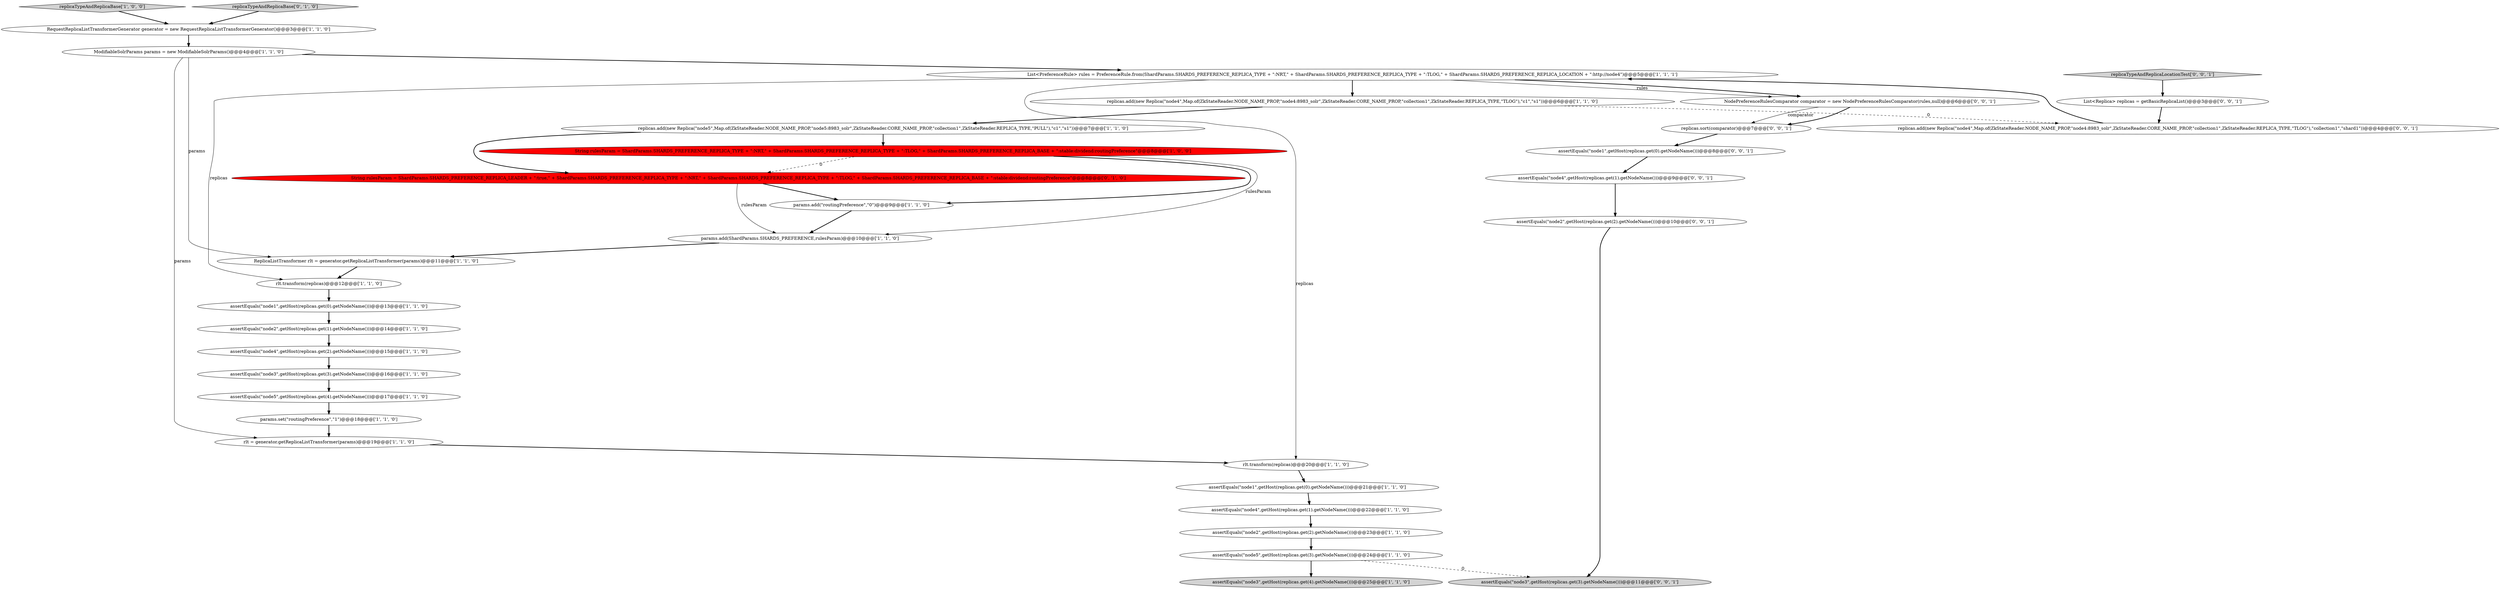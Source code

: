 digraph {
29 [style = filled, label = "replicas.sort(comparator)@@@7@@@['0', '0', '1']", fillcolor = white, shape = ellipse image = "AAA0AAABBB3BBB"];
2 [style = filled, label = "ReplicaListTransformer rlt = generator.getReplicaListTransformer(params)@@@11@@@['1', '1', '0']", fillcolor = white, shape = ellipse image = "AAA0AAABBB1BBB"];
18 [style = filled, label = "replicaTypeAndReplicaBase['1', '0', '0']", fillcolor = lightgray, shape = diamond image = "AAA0AAABBB1BBB"];
15 [style = filled, label = "replicas.add(new Replica(\"node4\",Map.of(ZkStateReader.NODE_NAME_PROP,\"node4:8983_solr\",ZkStateReader.CORE_NAME_PROP,\"collection1\",ZkStateReader.REPLICA_TYPE,\"TLOG\"),\"c1\",\"s1\"))@@@6@@@['1', '1', '0']", fillcolor = white, shape = ellipse image = "AAA0AAABBB1BBB"];
21 [style = filled, label = "assertEquals(\"node4\",getHost(replicas.get(2).getNodeName()))@@@15@@@['1', '1', '0']", fillcolor = white, shape = ellipse image = "AAA0AAABBB1BBB"];
33 [style = filled, label = "assertEquals(\"node1\",getHost(replicas.get(0).getNodeName()))@@@8@@@['0', '0', '1']", fillcolor = white, shape = ellipse image = "AAA0AAABBB3BBB"];
5 [style = filled, label = "assertEquals(\"node2\",getHost(replicas.get(1).getNodeName()))@@@14@@@['1', '1', '0']", fillcolor = white, shape = ellipse image = "AAA0AAABBB1BBB"];
13 [style = filled, label = "rlt.transform(replicas)@@@12@@@['1', '1', '0']", fillcolor = white, shape = ellipse image = "AAA0AAABBB1BBB"];
4 [style = filled, label = "assertEquals(\"node5\",getHost(replicas.get(3).getNodeName()))@@@24@@@['1', '1', '0']", fillcolor = white, shape = ellipse image = "AAA0AAABBB1BBB"];
10 [style = filled, label = "assertEquals(\"node3\",getHost(replicas.get(4).getNodeName()))@@@25@@@['1', '1', '0']", fillcolor = lightgray, shape = ellipse image = "AAA0AAABBB1BBB"];
34 [style = filled, label = "assertEquals(\"node3\",getHost(replicas.get(3).getNodeName()))@@@11@@@['0', '0', '1']", fillcolor = lightgray, shape = ellipse image = "AAA0AAABBB3BBB"];
31 [style = filled, label = "List<Replica> replicas = getBasicReplicaList()@@@3@@@['0', '0', '1']", fillcolor = white, shape = ellipse image = "AAA0AAABBB3BBB"];
28 [style = filled, label = "replicas.add(new Replica(\"node4\",Map.of(ZkStateReader.NODE_NAME_PROP,\"node4:8983_solr\",ZkStateReader.CORE_NAME_PROP,\"collection1\",ZkStateReader.REPLICA_TYPE,\"TLOG\"),\"collection1\",\"shard1\"))@@@4@@@['0', '0', '1']", fillcolor = white, shape = ellipse image = "AAA0AAABBB3BBB"];
25 [style = filled, label = "String rulesParam = ShardParams.SHARDS_PREFERENCE_REPLICA_LEADER + \":true,\" + ShardParams.SHARDS_PREFERENCE_REPLICA_TYPE + \":NRT,\" + ShardParams.SHARDS_PREFERENCE_REPLICA_TYPE + \":TLOG,\" + ShardParams.SHARDS_PREFERENCE_REPLICA_BASE + \":stable:dividend:routingPreference\"@@@8@@@['0', '1', '0']", fillcolor = red, shape = ellipse image = "AAA1AAABBB2BBB"];
17 [style = filled, label = "params.add(ShardParams.SHARDS_PREFERENCE,rulesParam)@@@10@@@['1', '1', '0']", fillcolor = white, shape = ellipse image = "AAA0AAABBB1BBB"];
20 [style = filled, label = "List<PreferenceRule> rules = PreferenceRule.from(ShardParams.SHARDS_PREFERENCE_REPLICA_TYPE + \":NRT,\" + ShardParams.SHARDS_PREFERENCE_REPLICA_TYPE + \":TLOG,\" + ShardParams.SHARDS_PREFERENCE_REPLICA_LOCATION + \":http://node4\")@@@5@@@['1', '1', '1']", fillcolor = white, shape = ellipse image = "AAA0AAABBB1BBB"];
3 [style = filled, label = "assertEquals(\"node3\",getHost(replicas.get(3).getNodeName()))@@@16@@@['1', '1', '0']", fillcolor = white, shape = ellipse image = "AAA0AAABBB1BBB"];
22 [style = filled, label = "params.set(\"routingPreference\",\"1\")@@@18@@@['1', '1', '0']", fillcolor = white, shape = ellipse image = "AAA0AAABBB1BBB"];
27 [style = filled, label = "NodePreferenceRulesComparator comparator = new NodePreferenceRulesComparator(rules,null)@@@6@@@['0', '0', '1']", fillcolor = white, shape = ellipse image = "AAA0AAABBB3BBB"];
23 [style = filled, label = "assertEquals(\"node4\",getHost(replicas.get(1).getNodeName()))@@@22@@@['1', '1', '0']", fillcolor = white, shape = ellipse image = "AAA0AAABBB1BBB"];
30 [style = filled, label = "assertEquals(\"node4\",getHost(replicas.get(1).getNodeName()))@@@9@@@['0', '0', '1']", fillcolor = white, shape = ellipse image = "AAA0AAABBB3BBB"];
19 [style = filled, label = "ModifiableSolrParams params = new ModifiableSolrParams()@@@4@@@['1', '1', '0']", fillcolor = white, shape = ellipse image = "AAA0AAABBB1BBB"];
7 [style = filled, label = "rlt.transform(replicas)@@@20@@@['1', '1', '0']", fillcolor = white, shape = ellipse image = "AAA0AAABBB1BBB"];
32 [style = filled, label = "assertEquals(\"node2\",getHost(replicas.get(2).getNodeName()))@@@10@@@['0', '0', '1']", fillcolor = white, shape = ellipse image = "AAA0AAABBB3BBB"];
26 [style = filled, label = "replicaTypeAndReplicaLocationTest['0', '0', '1']", fillcolor = lightgray, shape = diamond image = "AAA0AAABBB3BBB"];
14 [style = filled, label = "assertEquals(\"node1\",getHost(replicas.get(0).getNodeName()))@@@13@@@['1', '1', '0']", fillcolor = white, shape = ellipse image = "AAA0AAABBB1BBB"];
12 [style = filled, label = "params.add(\"routingPreference\",\"0\")@@@9@@@['1', '1', '0']", fillcolor = white, shape = ellipse image = "AAA0AAABBB1BBB"];
6 [style = filled, label = "rlt = generator.getReplicaListTransformer(params)@@@19@@@['1', '1', '0']", fillcolor = white, shape = ellipse image = "AAA0AAABBB1BBB"];
1 [style = filled, label = "assertEquals(\"node5\",getHost(replicas.get(4).getNodeName()))@@@17@@@['1', '1', '0']", fillcolor = white, shape = ellipse image = "AAA0AAABBB1BBB"];
11 [style = filled, label = "replicas.add(new Replica(\"node5\",Map.of(ZkStateReader.NODE_NAME_PROP,\"node5:8983_solr\",ZkStateReader.CORE_NAME_PROP,\"collection1\",ZkStateReader.REPLICA_TYPE,\"PULL\"),\"c1\",\"s1\"))@@@7@@@['1', '1', '0']", fillcolor = white, shape = ellipse image = "AAA0AAABBB1BBB"];
16 [style = filled, label = "RequestReplicaListTransformerGenerator generator = new RequestReplicaListTransformerGenerator()@@@3@@@['1', '1', '0']", fillcolor = white, shape = ellipse image = "AAA0AAABBB1BBB"];
24 [style = filled, label = "replicaTypeAndReplicaBase['0', '1', '0']", fillcolor = lightgray, shape = diamond image = "AAA0AAABBB2BBB"];
8 [style = filled, label = "String rulesParam = ShardParams.SHARDS_PREFERENCE_REPLICA_TYPE + \":NRT,\" + ShardParams.SHARDS_PREFERENCE_REPLICA_TYPE + \":TLOG,\" + ShardParams.SHARDS_PREFERENCE_REPLICA_BASE + \":stable:dividend:routingPreference\"@@@8@@@['1', '0', '0']", fillcolor = red, shape = ellipse image = "AAA1AAABBB1BBB"];
9 [style = filled, label = "assertEquals(\"node2\",getHost(replicas.get(2).getNodeName()))@@@23@@@['1', '1', '0']", fillcolor = white, shape = ellipse image = "AAA0AAABBB1BBB"];
0 [style = filled, label = "assertEquals(\"node1\",getHost(replicas.get(0).getNodeName()))@@@21@@@['1', '1', '0']", fillcolor = white, shape = ellipse image = "AAA0AAABBB1BBB"];
4->10 [style = bold, label=""];
20->27 [style = solid, label="rules"];
15->28 [style = dashed, label="0"];
3->1 [style = bold, label=""];
28->20 [style = bold, label=""];
19->20 [style = bold, label=""];
9->4 [style = bold, label=""];
12->17 [style = bold, label=""];
20->7 [style = solid, label="replicas"];
30->32 [style = bold, label=""];
7->0 [style = bold, label=""];
32->34 [style = bold, label=""];
20->13 [style = solid, label="replicas"];
16->19 [style = bold, label=""];
21->3 [style = bold, label=""];
27->29 [style = solid, label="comparator"];
2->13 [style = bold, label=""];
1->22 [style = bold, label=""];
20->27 [style = bold, label=""];
5->21 [style = bold, label=""];
24->16 [style = bold, label=""];
26->31 [style = bold, label=""];
29->33 [style = bold, label=""];
19->2 [style = solid, label="params"];
8->17 [style = solid, label="rulesParam"];
0->23 [style = bold, label=""];
15->11 [style = bold, label=""];
17->2 [style = bold, label=""];
25->12 [style = bold, label=""];
4->34 [style = dashed, label="0"];
33->30 [style = bold, label=""];
11->8 [style = bold, label=""];
8->25 [style = dashed, label="0"];
31->28 [style = bold, label=""];
27->29 [style = bold, label=""];
6->7 [style = bold, label=""];
19->6 [style = solid, label="params"];
20->15 [style = bold, label=""];
23->9 [style = bold, label=""];
13->14 [style = bold, label=""];
25->17 [style = solid, label="rulesParam"];
8->12 [style = bold, label=""];
11->25 [style = bold, label=""];
22->6 [style = bold, label=""];
14->5 [style = bold, label=""];
18->16 [style = bold, label=""];
}
